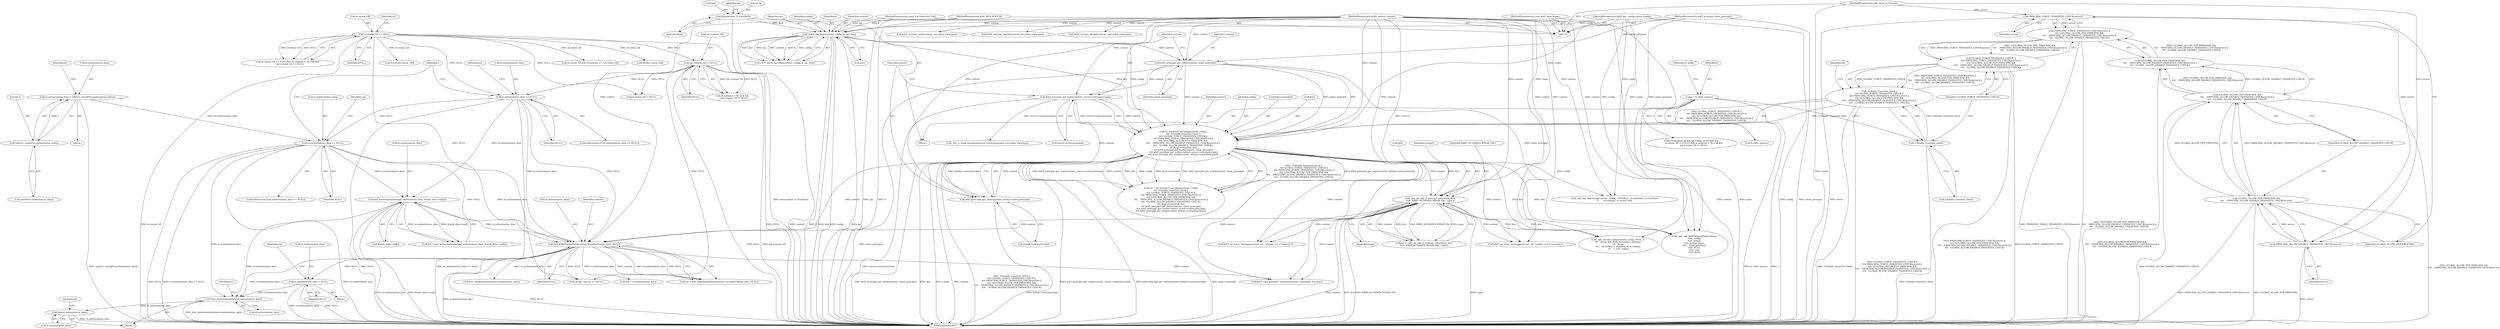 digraph "0_heimdal_b1e699103f08d6a0ca46a122193c9da65f6cf837_1@API" {
"1001095" [label="(Call,free(et.authorization_data))"];
"1001091" [label="(Call,free_AuthorizationData(et.authorization_data))"];
"1000710" [label="(Call,add_AuthorizationData(et.authorization_data, &auth_data->val[i]))"];
"1000682" [label="(Call,et.authorization_data == NULL)"];
"1000670" [label="(Call,et.authorization_data = calloc(1, sizeof(*et.authorization_data)))"];
"1000674" [label="(Call,calloc(1, sizeof(*et.authorization_data)))"];
"1000664" [label="(Call,et.authorization_data == NULL)"];
"1000390" [label="(Call,et.renew_till == NULL)"];
"1000404" [label="(Call,tgt->renew_till != NULL)"];
"1000758" [label="(Call,et.authorization_data = NULL)"];
"1000730" [label="(Call,find_KRB5SignedPath(context, et.authorization_data, NULL))"];
"1000225" [label="(Call,fix_transited_encoding(context, config,\n\t\t\t\t !f.disable_transited_check ||\n\t\t\t\t GLOBAL_FORCE_TRANSITED_CHECK ||\n\t\t\t\t PRINCIPAL_FORCE_TRANSITED_CHECK(server) ||\n\t\t\t\t !((GLOBAL_ALLOW_PER_PRINCIPAL &&\n\t\t\t\t    PRINCIPAL_ALLOW_DISABLE_TRANSITED_CHECK(server)) ||\n\t\t\t\t   GLOBAL_ALLOW_DISABLE_TRANSITED_CHECK),\n \t\t\t\t &tgt->transited, &et,\n \t\t\t\t krb5_principal_get_realm(context, client_principal),\n \t\t\t\t krb5_principal_get_realm(context, server->entry.principal),\n\t\t\t\t krb5_principal_get_realm(context, krbtgt->entry.principal)))"];
"1000261" [label="(Call,krb5_principal_get_realm(context, krbtgt->entry.principal))"];
"1000254" [label="(Call,krb5_principal_get_realm(context, server->entry.principal))"];
"1000251" [label="(Call,krb5_principal_get_realm(context, client_principal))"];
"1000213" [label="(Call,check_tgs_flags(context, config, b, tgt, &et))"];
"1000111" [label="(MethodParameterIn,krb5_context context)"];
"1000112" [label="(MethodParameterIn,krb5_kdc_configuration *config)"];
"1000113" [label="(MethodParameterIn,KDC_REQ_BODY *b)"];
"1000115" [label="(MethodParameterIn,const EncTicketPart *tgt)"];
"1000155" [label="(Call,memset(&et, 0, sizeof(et)))"];
"1000126" [label="(MethodParameterIn,krb5_principal client_principal)"];
"1000228" [label="(Call,!f.disable_transited_check ||\n\t\t\t\t GLOBAL_FORCE_TRANSITED_CHECK ||\n\t\t\t\t PRINCIPAL_FORCE_TRANSITED_CHECK(server) ||\n\t\t\t\t !((GLOBAL_ALLOW_PER_PRINCIPAL &&\n\t\t\t\t    PRINCIPAL_ALLOW_DISABLE_TRANSITED_CHECK(server)) ||\n\t\t\t\t   GLOBAL_ALLOW_DISABLE_TRANSITED_CHECK))"];
"1000229" [label="(Call,!f.disable_transited_check)"];
"1000139" [label="(Call,f = b->kdc_options)"];
"1000233" [label="(Call,GLOBAL_FORCE_TRANSITED_CHECK ||\n\t\t\t\t PRINCIPAL_FORCE_TRANSITED_CHECK(server) ||\n\t\t\t\t !((GLOBAL_ALLOW_PER_PRINCIPAL &&\n\t\t\t\t    PRINCIPAL_ALLOW_DISABLE_TRANSITED_CHECK(server)) ||\n\t\t\t\t   GLOBAL_ALLOW_DISABLE_TRANSITED_CHECK))"];
"1000235" [label="(Call,PRINCIPAL_FORCE_TRANSITED_CHECK(server) ||\n\t\t\t\t !((GLOBAL_ALLOW_PER_PRINCIPAL &&\n\t\t\t\t    PRINCIPAL_ALLOW_DISABLE_TRANSITED_CHECK(server)) ||\n\t\t\t\t   GLOBAL_ALLOW_DISABLE_TRANSITED_CHECK))"];
"1000236" [label="(Call,PRINCIPAL_FORCE_TRANSITED_CHECK(server))"];
"1000122" [label="(MethodParameterIn,hdb_entry_ex *server)"];
"1000238" [label="(Call,!((GLOBAL_ALLOW_PER_PRINCIPAL &&\n\t\t\t\t    PRINCIPAL_ALLOW_DISABLE_TRANSITED_CHECK(server)) ||\n\t\t\t\t   GLOBAL_ALLOW_DISABLE_TRANSITED_CHECK))"];
"1000239" [label="(Call,(GLOBAL_ALLOW_PER_PRINCIPAL &&\n\t\t\t\t    PRINCIPAL_ALLOW_DISABLE_TRANSITED_CHECK(server)) ||\n\t\t\t\t   GLOBAL_ALLOW_DISABLE_TRANSITED_CHECK)"];
"1000240" [label="(Call,GLOBAL_ALLOW_PER_PRINCIPAL &&\n\t\t\t\t    PRINCIPAL_ALLOW_DISABLE_TRANSITED_CHECK(server))"];
"1000242" [label="(Call,PRINCIPAL_ALLOW_DISABLE_TRANSITED_CHECK(server))"];
"1000647" [label="(Call,_kdc_tkt_add_if_relevant_ad(context, &et,\n\t\t\t\t\t  KRB5_AUTHDATA_WIN2K_PAC, rspac))"];
"1000130" [label="(MethodParameterIn,const krb5_data *rspac)"];
"1000668" [label="(Identifier,NULL)"];
"1000404" [label="(Call,tgt->renew_till != NULL)"];
"1000244" [label="(Identifier,GLOBAL_ALLOW_DISABLE_TRANSITED_CHECK)"];
"1000914" [label="(Call,_kdc_log_timestamp(context, config, \"TGS-REQ\", et.authtime, et.starttime,\n\t\t       et.endtime, et.renew_till))"];
"1000249" [label="(Call,&et)"];
"1000228" [label="(Call,!f.disable_transited_check ||\n\t\t\t\t GLOBAL_FORCE_TRANSITED_CHECK ||\n\t\t\t\t PRINCIPAL_FORCE_TRANSITED_CHECK(server) ||\n\t\t\t\t !((GLOBAL_ALLOW_PER_PRINCIPAL &&\n\t\t\t\t    PRINCIPAL_ALLOW_DISABLE_TRANSITED_CHECK(server)) ||\n\t\t\t\t   GLOBAL_ALLOW_DISABLE_TRANSITED_CHECK))"];
"1000710" [label="(Call,add_AuthorizationData(et.authorization_data, &auth_data->val[i]))"];
"1000140" [label="(Identifier,f)"];
"1000235" [label="(Call,PRINCIPAL_FORCE_TRANSITED_CHECK(server) ||\n\t\t\t\t !((GLOBAL_ALLOW_PER_PRINCIPAL &&\n\t\t\t\t    PRINCIPAL_ALLOW_DISABLE_TRANSITED_CHECK(server)) ||\n\t\t\t\t   GLOBAL_ALLOW_DISABLE_TRANSITED_CHECK))"];
"1000708" [label="(Call,ret = add_AuthorizationData(et.authorization_data, &auth_data->val[i]))"];
"1000155" [label="(Call,memset(&et, 0, sizeof(et)))"];
"1000251" [label="(Call,krb5_principal_get_realm(context, client_principal))"];
"1000672" [label="(Identifier,et)"];
"1000759" [label="(Call,et.authorization_data)"];
"1000216" [label="(Identifier,b)"];
"1000239" [label="(Call,(GLOBAL_ALLOW_PER_PRINCIPAL &&\n\t\t\t\t    PRINCIPAL_ALLOW_DISABLE_TRANSITED_CHECK(server)) ||\n\t\t\t\t   GLOBAL_ALLOW_DISABLE_TRANSITED_CHECK)"];
"1000111" [label="(MethodParameterIn,krb5_context context)"];
"1001091" [label="(Call,free_AuthorizationData(et.authorization_data))"];
"1001033" [label="(Call,_kdc_encode_reply(context, config, NULL, 0,\n\t\t\t    &rep, &et, &ek, serverkey->keytype,\n\t\t\t    kvno,\n\t\t\t    serverkey, 0, replykey, rk_is_subkey,\n\t\t\t    e_text, reply))"];
"1000112" [label="(MethodParameterIn,krb5_kdc_configuration *config)"];
"1001090" [label="(Block,)"];
"1000394" [label="(Identifier,NULL)"];
"1000241" [label="(Identifier,GLOBAL_ALLOW_PER_PRINCIPAL)"];
"1000236" [label="(Call,PRINCIPAL_FORCE_TRANSITED_CHECK(server))"];
"1000217" [label="(Identifier,tgt)"];
"1000684" [label="(Identifier,et)"];
"1000213" [label="(Call,check_tgs_flags(context, config, b, tgt, &et))"];
"1000762" [label="(Identifier,NULL)"];
"1000226" [label="(Identifier,context)"];
"1000391" [label="(Call,et.renew_till)"];
"1000141" [label="(Call,b->kdc_options)"];
"1000669" [label="(Block,)"];
"1000750" [label="(Call,free_AuthorizationData(et.authorization_data))"];
"1000417" [label="(Call,ALLOC(et.renew_till))"];
"1001007" [label="(Call,krb5_enctype_valid(context, serverkey->keytype))"];
"1000408" [label="(Identifier,NULL)"];
"1000156" [label="(Call,&et)"];
"1000163" [label="(Identifier,ek)"];
"1000242" [label="(Call,PRINCIPAL_ALLOW_DISABLE_TRANSITED_CHECK(server))"];
"1000405" [label="(Call,tgt->renew_till)"];
"1000261" [label="(Call,krb5_principal_get_realm(context, krbtgt->entry.principal))"];
"1000674" [label="(Call,calloc(1, sizeof(*et.authorization_data)))"];
"1000787" [label="(Identifier,ret)"];
"1000233" [label="(Call,GLOBAL_FORCE_TRANSITED_CHECK ||\n\t\t\t\t PRINCIPAL_FORCE_TRANSITED_CHECK(server) ||\n\t\t\t\t !((GLOBAL_ALLOW_PER_PRINCIPAL &&\n\t\t\t\t    PRINCIPAL_ALLOW_DISABLE_TRANSITED_CHECK(server)) ||\n\t\t\t\t   GLOBAL_ALLOW_DISABLE_TRANSITED_CHECK))"];
"1000147" [label="(Identifier,is_weak)"];
"1000240" [label="(Call,GLOBAL_ALLOW_PER_PRINCIPAL &&\n\t\t\t\t    PRINCIPAL_ALLOW_DISABLE_TRANSITED_CHECK(server))"];
"1000670" [label="(Call,et.authorization_data = calloc(1, sizeof(*et.authorization_data)))"];
"1001092" [label="(Call,et.authorization_data)"];
"1000229" [label="(Call,!f.disable_transited_check)"];
"1000252" [label="(Identifier,context)"];
"1000652" [label="(Identifier,rspac)"];
"1000134" [label="(Block,)"];
"1000711" [label="(Call,et.authorization_data)"];
"1000683" [label="(Call,et.authorization_data)"];
"1001102" [label="(Identifier,ek)"];
"1000126" [label="(MethodParameterIn,krb5_principal client_principal)"];
"1000238" [label="(Call,!((GLOBAL_ALLOW_PER_PRINCIPAL &&\n\t\t\t\t    PRINCIPAL_ALLOW_DISABLE_TRANSITED_CHECK(server)) ||\n\t\t\t\t   GLOBAL_ALLOW_DISABLE_TRANSITED_CHECK))"];
"1000582" [label="(Call,et.renew_till = NULL)"];
"1000263" [label="(Call,krbtgt->entry.principal)"];
"1000730" [label="(Call,find_KRB5SignedPath(context, et.authorization_data, NULL))"];
"1000158" [label="(Literal,0)"];
"1000214" [label="(Identifier,context)"];
"1000234" [label="(Identifier,GLOBAL_FORCE_TRANSITED_CHECK)"];
"1001127" [label="(MethodReturn,RET)"];
"1000255" [label="(Identifier,context)"];
"1000256" [label="(Call,server->entry.principal)"];
"1000735" [label="(Identifier,NULL)"];
"1000682" [label="(Call,et.authorization_data == NULL)"];
"1000723" [label="(Call,krb5_set_error_message(context, ret, \"malloc: out of memory\"))"];
"1001097" [label="(Identifier,et)"];
"1000262" [label="(Identifier,context)"];
"1000565" [label="(Call,et.renew_till && et.endtime == *et.renew_till)"];
"1000237" [label="(Identifier,server)"];
"1000698" [label="(Identifier,i)"];
"1000954" [label="(Call,_kdc_add_KRB5SignedPath(context,\n\t\t\t\t\t  config,\n\t\t\t\t\t  krbtgt,\n\t\t\t\t\t  krbtgt_etype,\n\t\t\t\t\t  client_principal,\n\t\t\t\t\t  NULL,\n\t\t\t\t\t  spp,\n\t\t\t\t\t  &et))"];
"1000253" [label="(Identifier,client_principal)"];
"1000395" [label="(Call,et.endtime < *b->till &&\n       tgt->renew_till != NULL)"];
"1000223" [label="(Call,ret = fix_transited_encoding(context, config,\n\t\t\t\t !f.disable_transited_check ||\n\t\t\t\t GLOBAL_FORCE_TRANSITED_CHECK ||\n\t\t\t\t PRINCIPAL_FORCE_TRANSITED_CHECK(server) ||\n\t\t\t\t !((GLOBAL_ALLOW_PER_PRINCIPAL &&\n\t\t\t\t    PRINCIPAL_ALLOW_DISABLE_TRANSITED_CHECK(server)) ||\n\t\t\t\t   GLOBAL_ALLOW_DISABLE_TRANSITED_CHECK),\n \t\t\t\t &tgt->transited, &et,\n \t\t\t\t krb5_principal_get_realm(context, client_principal),\n \t\t\t\t krb5_principal_get_realm(context, server->entry.principal),\n\t\t\t\t krb5_principal_get_realm(context, krbtgt->entry.principal)))"];
"1000113" [label="(MethodParameterIn,KDC_REQ_BODY *b)"];
"1000691" [label="(Call,krb5_set_error_message(context, ret, \"malloc: out of memory\"))"];
"1000671" [label="(Call,et.authorization_data)"];
"1000254" [label="(Call,krb5_principal_get_realm(context, server->entry.principal))"];
"1000835" [label="(Call,ek.last_req.val == NULL)"];
"1000645" [label="(Call,ret = _kdc_tkt_add_if_relevant_ad(context, &et,\n\t\t\t\t\t  KRB5_AUTHDATA_WIN2K_PAC, rspac))"];
"1000211" [label="(Call,ret = check_tgs_flags(context, config, b, tgt, &et))"];
"1000731" [label="(Identifier,context)"];
"1000648" [label="(Identifier,context)"];
"1000665" [label="(Call,et.authorization_data)"];
"1000122" [label="(MethodParameterIn,hdb_entry_ex *server)"];
"1000758" [label="(Call,et.authorization_data = NULL)"];
"1001096" [label="(Call,et.authorization_data)"];
"1000225" [label="(Call,fix_transited_encoding(context, config,\n\t\t\t\t !f.disable_transited_check ||\n\t\t\t\t GLOBAL_FORCE_TRANSITED_CHECK ||\n\t\t\t\t PRINCIPAL_FORCE_TRANSITED_CHECK(server) ||\n\t\t\t\t !((GLOBAL_ALLOW_PER_PRINCIPAL &&\n\t\t\t\t    PRINCIPAL_ALLOW_DISABLE_TRANSITED_CHECK(server)) ||\n\t\t\t\t   GLOBAL_ALLOW_DISABLE_TRANSITED_CHECK),\n \t\t\t\t &tgt->transited, &et,\n \t\t\t\t krb5_principal_get_realm(context, client_principal),\n \t\t\t\t krb5_principal_get_realm(context, server->entry.principal),\n\t\t\t\t krb5_principal_get_realm(context, krbtgt->entry.principal)))"];
"1000766" [label="(Call,*ad = et.authorization_data)"];
"1000390" [label="(Call,et.renew_till == NULL)"];
"1000664" [label="(Call,et.authorization_data == NULL)"];
"1000243" [label="(Identifier,server)"];
"1000681" [label="(ControlStructure,if (et.authorization_data == NULL))"];
"1001095" [label="(Call,free(et.authorization_data))"];
"1000115" [label="(MethodParameterIn,const EncTicketPart *tgt)"];
"1000227" [label="(Identifier,config)"];
"1001023" [label="(Call,krb5_enctype_enable(context, serverkey->keytype))"];
"1001082" [label="(Call,free(et.renew_till))"];
"1000675" [label="(Literal,1)"];
"1000749" [label="(Block,)"];
"1000647" [label="(Call,_kdc_tkt_add_if_relevant_ad(context, &et,\n\t\t\t\t\t  KRB5_AUTHDATA_WIN2K_PAC, rspac))"];
"1000230" [label="(Call,f.disable_transited_check)"];
"1000651" [label="(Identifier,KRB5_AUTHDATA_WIN2K_PAC)"];
"1000728" [label="(Call,ret = find_KRB5SignedPath(context, et.authorization_data, NULL))"];
"1000663" [label="(ControlStructure,if (et.authorization_data == NULL))"];
"1000689" [label="(Identifier,ret)"];
"1000788" [label="(Call,krb5_copy_keyblock_contents(context, sessionkey, &et.key))"];
"1001056" [label="(Call,krb5_enctype_disable(context, serverkey->keytype))"];
"1000398" [label="(Identifier,et)"];
"1000732" [label="(Call,et.authorization_data)"];
"1000139" [label="(Call,f = b->kdc_options)"];
"1000247" [label="(Identifier,tgt)"];
"1001013" [label="(Call,_kdc_is_weak_exception(server->entry.principal, serverkey->keytype))"];
"1000130" [label="(MethodParameterIn,const krb5_data *rspac)"];
"1000389" [label="(Call,et.renew_till == NULL && et.endtime < *b->till &&\n       tgt->renew_till != NULL)"];
"1000159" [label="(Call,sizeof(et))"];
"1000686" [label="(Identifier,NULL)"];
"1000676" [label="(Call,sizeof(*et.authorization_data))"];
"1000245" [label="(Call,&tgt->transited)"];
"1000714" [label="(Call,&auth_data->val[i])"];
"1000218" [label="(Call,&et)"];
"1000379" [label="(Call,f.renewable_ok && tgt->flags.renewable &&\n       et.renew_till == NULL && et.endtime < *b->till &&\n       tgt->renew_till != NULL)"];
"1000649" [label="(Call,&et)"];
"1000215" [label="(Identifier,config)"];
"1001095" -> "1001090"  [label="AST: "];
"1001095" -> "1001096"  [label="CFG: "];
"1001096" -> "1001095"  [label="AST: "];
"1001102" -> "1001095"  [label="CFG: "];
"1001095" -> "1001127"  [label="DDG: et.authorization_data"];
"1001091" -> "1001095"  [label="DDG: et.authorization_data"];
"1001091" -> "1001090"  [label="AST: "];
"1001091" -> "1001092"  [label="CFG: "];
"1001092" -> "1001091"  [label="AST: "];
"1001097" -> "1001091"  [label="CFG: "];
"1001091" -> "1001127"  [label="DDG: free_AuthorizationData(et.authorization_data)"];
"1000710" -> "1001091"  [label="DDG: et.authorization_data"];
"1000682" -> "1001091"  [label="DDG: et.authorization_data"];
"1000758" -> "1001091"  [label="DDG: et.authorization_data"];
"1000730" -> "1001091"  [label="DDG: et.authorization_data"];
"1000710" -> "1000708"  [label="AST: "];
"1000710" -> "1000714"  [label="CFG: "];
"1000711" -> "1000710"  [label="AST: "];
"1000714" -> "1000710"  [label="AST: "];
"1000708" -> "1000710"  [label="CFG: "];
"1000710" -> "1001127"  [label="DDG: &auth_data->val[i]"];
"1000710" -> "1001127"  [label="DDG: et.authorization_data"];
"1000710" -> "1000708"  [label="DDG: et.authorization_data"];
"1000710" -> "1000708"  [label="DDG: &auth_data->val[i]"];
"1000682" -> "1000710"  [label="DDG: et.authorization_data"];
"1000664" -> "1000710"  [label="DDG: et.authorization_data"];
"1000710" -> "1000730"  [label="DDG: et.authorization_data"];
"1000682" -> "1000681"  [label="AST: "];
"1000682" -> "1000686"  [label="CFG: "];
"1000683" -> "1000682"  [label="AST: "];
"1000686" -> "1000682"  [label="AST: "];
"1000689" -> "1000682"  [label="CFG: "];
"1000698" -> "1000682"  [label="CFG: "];
"1000682" -> "1001127"  [label="DDG: et.authorization_data == NULL"];
"1000682" -> "1001127"  [label="DDG: et.authorization_data"];
"1000682" -> "1001127"  [label="DDG: NULL"];
"1000670" -> "1000682"  [label="DDG: et.authorization_data"];
"1000664" -> "1000682"  [label="DDG: NULL"];
"1000682" -> "1000730"  [label="DDG: et.authorization_data"];
"1000682" -> "1000730"  [label="DDG: NULL"];
"1000670" -> "1000669"  [label="AST: "];
"1000670" -> "1000674"  [label="CFG: "];
"1000671" -> "1000670"  [label="AST: "];
"1000674" -> "1000670"  [label="AST: "];
"1000684" -> "1000670"  [label="CFG: "];
"1000670" -> "1001127"  [label="DDG: calloc(1, sizeof(*et.authorization_data))"];
"1000674" -> "1000670"  [label="DDG: 1"];
"1000674" -> "1000676"  [label="CFG: "];
"1000675" -> "1000674"  [label="AST: "];
"1000676" -> "1000674"  [label="AST: "];
"1000664" -> "1000663"  [label="AST: "];
"1000664" -> "1000668"  [label="CFG: "];
"1000665" -> "1000664"  [label="AST: "];
"1000668" -> "1000664"  [label="AST: "];
"1000672" -> "1000664"  [label="CFG: "];
"1000698" -> "1000664"  [label="CFG: "];
"1000664" -> "1001127"  [label="DDG: NULL"];
"1000664" -> "1001127"  [label="DDG: et.authorization_data == NULL"];
"1000390" -> "1000664"  [label="DDG: NULL"];
"1000404" -> "1000664"  [label="DDG: NULL"];
"1000664" -> "1000730"  [label="DDG: et.authorization_data"];
"1000664" -> "1000730"  [label="DDG: NULL"];
"1000390" -> "1000389"  [label="AST: "];
"1000390" -> "1000394"  [label="CFG: "];
"1000391" -> "1000390"  [label="AST: "];
"1000394" -> "1000390"  [label="AST: "];
"1000398" -> "1000390"  [label="CFG: "];
"1000389" -> "1000390"  [label="CFG: "];
"1000390" -> "1001127"  [label="DDG: NULL"];
"1000390" -> "1001127"  [label="DDG: et.renew_till"];
"1000390" -> "1000389"  [label="DDG: et.renew_till"];
"1000390" -> "1000389"  [label="DDG: NULL"];
"1000390" -> "1000404"  [label="DDG: NULL"];
"1000390" -> "1000417"  [label="DDG: et.renew_till"];
"1000390" -> "1000565"  [label="DDG: et.renew_till"];
"1000390" -> "1000582"  [label="DDG: NULL"];
"1000390" -> "1000835"  [label="DDG: NULL"];
"1000390" -> "1001082"  [label="DDG: et.renew_till"];
"1000404" -> "1000395"  [label="AST: "];
"1000404" -> "1000408"  [label="CFG: "];
"1000405" -> "1000404"  [label="AST: "];
"1000408" -> "1000404"  [label="AST: "];
"1000395" -> "1000404"  [label="CFG: "];
"1000404" -> "1001127"  [label="DDG: tgt->renew_till"];
"1000404" -> "1001127"  [label="DDG: NULL"];
"1000404" -> "1000395"  [label="DDG: tgt->renew_till"];
"1000404" -> "1000395"  [label="DDG: NULL"];
"1000404" -> "1000582"  [label="DDG: NULL"];
"1000404" -> "1000835"  [label="DDG: NULL"];
"1000758" -> "1000749"  [label="AST: "];
"1000758" -> "1000762"  [label="CFG: "];
"1000759" -> "1000758"  [label="AST: "];
"1000762" -> "1000758"  [label="AST: "];
"1000787" -> "1000758"  [label="CFG: "];
"1000758" -> "1001127"  [label="DDG: NULL"];
"1000758" -> "1001127"  [label="DDG: et.authorization_data"];
"1000730" -> "1000758"  [label="DDG: NULL"];
"1000730" -> "1000728"  [label="AST: "];
"1000730" -> "1000735"  [label="CFG: "];
"1000731" -> "1000730"  [label="AST: "];
"1000732" -> "1000730"  [label="AST: "];
"1000735" -> "1000730"  [label="AST: "];
"1000728" -> "1000730"  [label="CFG: "];
"1000730" -> "1001127"  [label="DDG: NULL"];
"1000730" -> "1001127"  [label="DDG: et.authorization_data"];
"1000730" -> "1000728"  [label="DDG: context"];
"1000730" -> "1000728"  [label="DDG: et.authorization_data"];
"1000730" -> "1000728"  [label="DDG: NULL"];
"1000225" -> "1000730"  [label="DDG: context"];
"1000647" -> "1000730"  [label="DDG: context"];
"1000111" -> "1000730"  [label="DDG: context"];
"1000730" -> "1000750"  [label="DDG: et.authorization_data"];
"1000730" -> "1000766"  [label="DDG: et.authorization_data"];
"1000730" -> "1000788"  [label="DDG: context"];
"1000730" -> "1000835"  [label="DDG: NULL"];
"1000225" -> "1000223"  [label="AST: "];
"1000225" -> "1000261"  [label="CFG: "];
"1000226" -> "1000225"  [label="AST: "];
"1000227" -> "1000225"  [label="AST: "];
"1000228" -> "1000225"  [label="AST: "];
"1000245" -> "1000225"  [label="AST: "];
"1000249" -> "1000225"  [label="AST: "];
"1000251" -> "1000225"  [label="AST: "];
"1000254" -> "1000225"  [label="AST: "];
"1000261" -> "1000225"  [label="AST: "];
"1000223" -> "1000225"  [label="CFG: "];
"1000225" -> "1001127"  [label="DDG: krb5_principal_get_realm(context, client_principal)"];
"1000225" -> "1001127"  [label="DDG: config"];
"1000225" -> "1001127"  [label="DDG: context"];
"1000225" -> "1001127"  [label="DDG: !f.disable_transited_check ||\n\t\t\t\t GLOBAL_FORCE_TRANSITED_CHECK ||\n\t\t\t\t PRINCIPAL_FORCE_TRANSITED_CHECK(server) ||\n\t\t\t\t !((GLOBAL_ALLOW_PER_PRINCIPAL &&\n\t\t\t\t    PRINCIPAL_ALLOW_DISABLE_TRANSITED_CHECK(server)) ||\n\t\t\t\t   GLOBAL_ALLOW_DISABLE_TRANSITED_CHECK)"];
"1000225" -> "1001127"  [label="DDG: krb5_principal_get_realm(context, server->entry.principal)"];
"1000225" -> "1001127"  [label="DDG: krb5_principal_get_realm(context, krbtgt->entry.principal)"];
"1000225" -> "1001127"  [label="DDG: &tgt->transited"];
"1000225" -> "1001127"  [label="DDG: &et"];
"1000225" -> "1000223"  [label="DDG: !f.disable_transited_check ||\n\t\t\t\t GLOBAL_FORCE_TRANSITED_CHECK ||\n\t\t\t\t PRINCIPAL_FORCE_TRANSITED_CHECK(server) ||\n\t\t\t\t !((GLOBAL_ALLOW_PER_PRINCIPAL &&\n\t\t\t\t    PRINCIPAL_ALLOW_DISABLE_TRANSITED_CHECK(server)) ||\n\t\t\t\t   GLOBAL_ALLOW_DISABLE_TRANSITED_CHECK)"];
"1000225" -> "1000223"  [label="DDG: krb5_principal_get_realm(context, krbtgt->entry.principal)"];
"1000225" -> "1000223"  [label="DDG: krb5_principal_get_realm(context, server->entry.principal)"];
"1000225" -> "1000223"  [label="DDG: context"];
"1000225" -> "1000223"  [label="DDG: &et"];
"1000225" -> "1000223"  [label="DDG: config"];
"1000225" -> "1000223"  [label="DDG: &tgt->transited"];
"1000225" -> "1000223"  [label="DDG: krb5_principal_get_realm(context, client_principal)"];
"1000261" -> "1000225"  [label="DDG: context"];
"1000261" -> "1000225"  [label="DDG: krbtgt->entry.principal"];
"1000111" -> "1000225"  [label="DDG: context"];
"1000213" -> "1000225"  [label="DDG: config"];
"1000213" -> "1000225"  [label="DDG: &et"];
"1000112" -> "1000225"  [label="DDG: config"];
"1000228" -> "1000225"  [label="DDG: !f.disable_transited_check"];
"1000228" -> "1000225"  [label="DDG: GLOBAL_FORCE_TRANSITED_CHECK ||\n\t\t\t\t PRINCIPAL_FORCE_TRANSITED_CHECK(server) ||\n\t\t\t\t !((GLOBAL_ALLOW_PER_PRINCIPAL &&\n\t\t\t\t    PRINCIPAL_ALLOW_DISABLE_TRANSITED_CHECK(server)) ||\n\t\t\t\t   GLOBAL_ALLOW_DISABLE_TRANSITED_CHECK)"];
"1000251" -> "1000225"  [label="DDG: context"];
"1000251" -> "1000225"  [label="DDG: client_principal"];
"1000254" -> "1000225"  [label="DDG: context"];
"1000254" -> "1000225"  [label="DDG: server->entry.principal"];
"1000225" -> "1000647"  [label="DDG: context"];
"1000225" -> "1000647"  [label="DDG: &et"];
"1000225" -> "1000691"  [label="DDG: context"];
"1000225" -> "1000723"  [label="DDG: context"];
"1000225" -> "1000788"  [label="DDG: context"];
"1000225" -> "1000914"  [label="DDG: config"];
"1000225" -> "1000954"  [label="DDG: &et"];
"1000225" -> "1001033"  [label="DDG: &et"];
"1000261" -> "1000263"  [label="CFG: "];
"1000262" -> "1000261"  [label="AST: "];
"1000263" -> "1000261"  [label="AST: "];
"1000261" -> "1001127"  [label="DDG: krbtgt->entry.principal"];
"1000254" -> "1000261"  [label="DDG: context"];
"1000111" -> "1000261"  [label="DDG: context"];
"1000254" -> "1000256"  [label="CFG: "];
"1000255" -> "1000254"  [label="AST: "];
"1000256" -> "1000254"  [label="AST: "];
"1000262" -> "1000254"  [label="CFG: "];
"1000254" -> "1001127"  [label="DDG: server->entry.principal"];
"1000251" -> "1000254"  [label="DDG: context"];
"1000111" -> "1000254"  [label="DDG: context"];
"1000254" -> "1001013"  [label="DDG: server->entry.principal"];
"1000251" -> "1000253"  [label="CFG: "];
"1000252" -> "1000251"  [label="AST: "];
"1000253" -> "1000251"  [label="AST: "];
"1000255" -> "1000251"  [label="CFG: "];
"1000251" -> "1001127"  [label="DDG: client_principal"];
"1000213" -> "1000251"  [label="DDG: context"];
"1000111" -> "1000251"  [label="DDG: context"];
"1000126" -> "1000251"  [label="DDG: client_principal"];
"1000251" -> "1000954"  [label="DDG: client_principal"];
"1000213" -> "1000211"  [label="AST: "];
"1000213" -> "1000218"  [label="CFG: "];
"1000214" -> "1000213"  [label="AST: "];
"1000215" -> "1000213"  [label="AST: "];
"1000216" -> "1000213"  [label="AST: "];
"1000217" -> "1000213"  [label="AST: "];
"1000218" -> "1000213"  [label="AST: "];
"1000211" -> "1000213"  [label="CFG: "];
"1000213" -> "1001127"  [label="DDG: b"];
"1000213" -> "1001127"  [label="DDG: tgt"];
"1000213" -> "1001127"  [label="DDG: context"];
"1000213" -> "1001127"  [label="DDG: &et"];
"1000213" -> "1001127"  [label="DDG: config"];
"1000213" -> "1000211"  [label="DDG: &et"];
"1000213" -> "1000211"  [label="DDG: tgt"];
"1000213" -> "1000211"  [label="DDG: context"];
"1000213" -> "1000211"  [label="DDG: b"];
"1000213" -> "1000211"  [label="DDG: config"];
"1000111" -> "1000213"  [label="DDG: context"];
"1000112" -> "1000213"  [label="DDG: config"];
"1000113" -> "1000213"  [label="DDG: b"];
"1000115" -> "1000213"  [label="DDG: tgt"];
"1000155" -> "1000213"  [label="DDG: &et"];
"1000111" -> "1000110"  [label="AST: "];
"1000111" -> "1001127"  [label="DDG: context"];
"1000111" -> "1000647"  [label="DDG: context"];
"1000111" -> "1000691"  [label="DDG: context"];
"1000111" -> "1000723"  [label="DDG: context"];
"1000111" -> "1000788"  [label="DDG: context"];
"1000111" -> "1000914"  [label="DDG: context"];
"1000111" -> "1000954"  [label="DDG: context"];
"1000111" -> "1001007"  [label="DDG: context"];
"1000111" -> "1001023"  [label="DDG: context"];
"1000111" -> "1001033"  [label="DDG: context"];
"1000111" -> "1001056"  [label="DDG: context"];
"1000112" -> "1000110"  [label="AST: "];
"1000112" -> "1001127"  [label="DDG: config"];
"1000112" -> "1000914"  [label="DDG: config"];
"1000112" -> "1000954"  [label="DDG: config"];
"1000112" -> "1001033"  [label="DDG: config"];
"1000113" -> "1000110"  [label="AST: "];
"1000113" -> "1001127"  [label="DDG: b"];
"1000115" -> "1000110"  [label="AST: "];
"1000115" -> "1001127"  [label="DDG: tgt"];
"1000155" -> "1000134"  [label="AST: "];
"1000155" -> "1000159"  [label="CFG: "];
"1000156" -> "1000155"  [label="AST: "];
"1000158" -> "1000155"  [label="AST: "];
"1000159" -> "1000155"  [label="AST: "];
"1000163" -> "1000155"  [label="CFG: "];
"1000155" -> "1001127"  [label="DDG: memset(&et, 0, sizeof(et))"];
"1000126" -> "1000110"  [label="AST: "];
"1000126" -> "1001127"  [label="DDG: client_principal"];
"1000126" -> "1000954"  [label="DDG: client_principal"];
"1000228" -> "1000229"  [label="CFG: "];
"1000228" -> "1000233"  [label="CFG: "];
"1000229" -> "1000228"  [label="AST: "];
"1000233" -> "1000228"  [label="AST: "];
"1000247" -> "1000228"  [label="CFG: "];
"1000228" -> "1001127"  [label="DDG: GLOBAL_FORCE_TRANSITED_CHECK ||\n\t\t\t\t PRINCIPAL_FORCE_TRANSITED_CHECK(server) ||\n\t\t\t\t !((GLOBAL_ALLOW_PER_PRINCIPAL &&\n\t\t\t\t    PRINCIPAL_ALLOW_DISABLE_TRANSITED_CHECK(server)) ||\n\t\t\t\t   GLOBAL_ALLOW_DISABLE_TRANSITED_CHECK)"];
"1000228" -> "1001127"  [label="DDG: !f.disable_transited_check"];
"1000229" -> "1000228"  [label="DDG: f.disable_transited_check"];
"1000233" -> "1000228"  [label="DDG: GLOBAL_FORCE_TRANSITED_CHECK"];
"1000233" -> "1000228"  [label="DDG: PRINCIPAL_FORCE_TRANSITED_CHECK(server) ||\n\t\t\t\t !((GLOBAL_ALLOW_PER_PRINCIPAL &&\n\t\t\t\t    PRINCIPAL_ALLOW_DISABLE_TRANSITED_CHECK(server)) ||\n\t\t\t\t   GLOBAL_ALLOW_DISABLE_TRANSITED_CHECK)"];
"1000229" -> "1000230"  [label="CFG: "];
"1000230" -> "1000229"  [label="AST: "];
"1000234" -> "1000229"  [label="CFG: "];
"1000229" -> "1001127"  [label="DDG: f.disable_transited_check"];
"1000139" -> "1000229"  [label="DDG: f"];
"1000139" -> "1000134"  [label="AST: "];
"1000139" -> "1000141"  [label="CFG: "];
"1000140" -> "1000139"  [label="AST: "];
"1000141" -> "1000139"  [label="AST: "];
"1000147" -> "1000139"  [label="CFG: "];
"1000139" -> "1001127"  [label="DDG: b->kdc_options"];
"1000139" -> "1001127"  [label="DDG: f"];
"1000139" -> "1000379"  [label="DDG: f"];
"1000233" -> "1000234"  [label="CFG: "];
"1000233" -> "1000235"  [label="CFG: "];
"1000234" -> "1000233"  [label="AST: "];
"1000235" -> "1000233"  [label="AST: "];
"1000233" -> "1001127"  [label="DDG: PRINCIPAL_FORCE_TRANSITED_CHECK(server) ||\n\t\t\t\t !((GLOBAL_ALLOW_PER_PRINCIPAL &&\n\t\t\t\t    PRINCIPAL_ALLOW_DISABLE_TRANSITED_CHECK(server)) ||\n\t\t\t\t   GLOBAL_ALLOW_DISABLE_TRANSITED_CHECK)"];
"1000233" -> "1001127"  [label="DDG: GLOBAL_FORCE_TRANSITED_CHECK"];
"1000235" -> "1000233"  [label="DDG: PRINCIPAL_FORCE_TRANSITED_CHECK(server)"];
"1000235" -> "1000233"  [label="DDG: !((GLOBAL_ALLOW_PER_PRINCIPAL &&\n\t\t\t\t    PRINCIPAL_ALLOW_DISABLE_TRANSITED_CHECK(server)) ||\n\t\t\t\t   GLOBAL_ALLOW_DISABLE_TRANSITED_CHECK)"];
"1000235" -> "1000236"  [label="CFG: "];
"1000235" -> "1000238"  [label="CFG: "];
"1000236" -> "1000235"  [label="AST: "];
"1000238" -> "1000235"  [label="AST: "];
"1000235" -> "1001127"  [label="DDG: PRINCIPAL_FORCE_TRANSITED_CHECK(server)"];
"1000235" -> "1001127"  [label="DDG: !((GLOBAL_ALLOW_PER_PRINCIPAL &&\n\t\t\t\t    PRINCIPAL_ALLOW_DISABLE_TRANSITED_CHECK(server)) ||\n\t\t\t\t   GLOBAL_ALLOW_DISABLE_TRANSITED_CHECK)"];
"1000236" -> "1000235"  [label="DDG: server"];
"1000238" -> "1000235"  [label="DDG: (GLOBAL_ALLOW_PER_PRINCIPAL &&\n\t\t\t\t    PRINCIPAL_ALLOW_DISABLE_TRANSITED_CHECK(server)) ||\n\t\t\t\t   GLOBAL_ALLOW_DISABLE_TRANSITED_CHECK"];
"1000236" -> "1000237"  [label="CFG: "];
"1000237" -> "1000236"  [label="AST: "];
"1000241" -> "1000236"  [label="CFG: "];
"1000236" -> "1001127"  [label="DDG: server"];
"1000122" -> "1000236"  [label="DDG: server"];
"1000236" -> "1000242"  [label="DDG: server"];
"1000122" -> "1000110"  [label="AST: "];
"1000122" -> "1001127"  [label="DDG: server"];
"1000122" -> "1000242"  [label="DDG: server"];
"1000238" -> "1000239"  [label="CFG: "];
"1000239" -> "1000238"  [label="AST: "];
"1000238" -> "1001127"  [label="DDG: (GLOBAL_ALLOW_PER_PRINCIPAL &&\n\t\t\t\t    PRINCIPAL_ALLOW_DISABLE_TRANSITED_CHECK(server)) ||\n\t\t\t\t   GLOBAL_ALLOW_DISABLE_TRANSITED_CHECK"];
"1000239" -> "1000238"  [label="DDG: GLOBAL_ALLOW_PER_PRINCIPAL &&\n\t\t\t\t    PRINCIPAL_ALLOW_DISABLE_TRANSITED_CHECK(server)"];
"1000239" -> "1000238"  [label="DDG: GLOBAL_ALLOW_DISABLE_TRANSITED_CHECK"];
"1000239" -> "1000240"  [label="CFG: "];
"1000239" -> "1000244"  [label="CFG: "];
"1000240" -> "1000239"  [label="AST: "];
"1000244" -> "1000239"  [label="AST: "];
"1000239" -> "1001127"  [label="DDG: GLOBAL_ALLOW_PER_PRINCIPAL &&\n\t\t\t\t    PRINCIPAL_ALLOW_DISABLE_TRANSITED_CHECK(server)"];
"1000239" -> "1001127"  [label="DDG: GLOBAL_ALLOW_DISABLE_TRANSITED_CHECK"];
"1000240" -> "1000239"  [label="DDG: GLOBAL_ALLOW_PER_PRINCIPAL"];
"1000240" -> "1000239"  [label="DDG: PRINCIPAL_ALLOW_DISABLE_TRANSITED_CHECK(server)"];
"1000240" -> "1000241"  [label="CFG: "];
"1000240" -> "1000242"  [label="CFG: "];
"1000241" -> "1000240"  [label="AST: "];
"1000242" -> "1000240"  [label="AST: "];
"1000244" -> "1000240"  [label="CFG: "];
"1000240" -> "1001127"  [label="DDG: PRINCIPAL_ALLOW_DISABLE_TRANSITED_CHECK(server)"];
"1000240" -> "1001127"  [label="DDG: GLOBAL_ALLOW_PER_PRINCIPAL"];
"1000242" -> "1000240"  [label="DDG: server"];
"1000242" -> "1000243"  [label="CFG: "];
"1000243" -> "1000242"  [label="AST: "];
"1000242" -> "1001127"  [label="DDG: server"];
"1000647" -> "1000645"  [label="AST: "];
"1000647" -> "1000652"  [label="CFG: "];
"1000648" -> "1000647"  [label="AST: "];
"1000649" -> "1000647"  [label="AST: "];
"1000651" -> "1000647"  [label="AST: "];
"1000652" -> "1000647"  [label="AST: "];
"1000645" -> "1000647"  [label="CFG: "];
"1000647" -> "1001127"  [label="DDG: KRB5_AUTHDATA_WIN2K_PAC"];
"1000647" -> "1001127"  [label="DDG: rspac"];
"1000647" -> "1001127"  [label="DDG: context"];
"1000647" -> "1001127"  [label="DDG: &et"];
"1000647" -> "1000645"  [label="DDG: context"];
"1000647" -> "1000645"  [label="DDG: &et"];
"1000647" -> "1000645"  [label="DDG: KRB5_AUTHDATA_WIN2K_PAC"];
"1000647" -> "1000645"  [label="DDG: rspac"];
"1000130" -> "1000647"  [label="DDG: rspac"];
"1000647" -> "1000691"  [label="DDG: context"];
"1000647" -> "1000723"  [label="DDG: context"];
"1000647" -> "1000788"  [label="DDG: context"];
"1000647" -> "1000954"  [label="DDG: &et"];
"1000647" -> "1001033"  [label="DDG: &et"];
"1000130" -> "1000110"  [label="AST: "];
"1000130" -> "1001127"  [label="DDG: rspac"];
}
